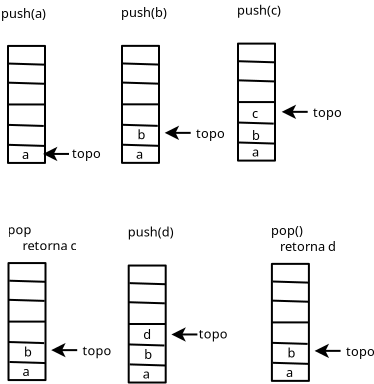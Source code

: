 <?xml version="1.0" encoding="UTF-8"?>
<dia:diagram xmlns:dia="http://www.lysator.liu.se/~alla/dia/">
  <dia:layer name="Background" visible="true">
    <dia:object type="Standard - Text" version="1" id="O0">
      <dia:attribute name="obj_pos">
        <dia:point val="1.8,1.7"/>
      </dia:attribute>
      <dia:attribute name="obj_bb">
        <dia:rectangle val="1.8,1.14;4.045,2.132"/>
      </dia:attribute>
      <dia:attribute name="text">
        <dia:composite type="text">
          <dia:attribute name="string">
            <dia:string>#push(a)#</dia:string>
          </dia:attribute>
          <dia:attribute name="font">
            <dia:font family="sans" style="0" name="Helvetica"/>
          </dia:attribute>
          <dia:attribute name="height">
            <dia:real val="0.8"/>
          </dia:attribute>
          <dia:attribute name="pos">
            <dia:point val="1.8,1.7"/>
          </dia:attribute>
          <dia:attribute name="color">
            <dia:color val="#000000"/>
          </dia:attribute>
          <dia:attribute name="alignment">
            <dia:enum val="0"/>
          </dia:attribute>
        </dia:composite>
      </dia:attribute>
      <dia:attribute name="valign">
        <dia:enum val="3"/>
      </dia:attribute>
    </dia:object>
    <dia:object type="Standard - Text" version="1" id="O1">
      <dia:attribute name="obj_pos">
        <dia:point val="2.85,8.75"/>
      </dia:attribute>
      <dia:attribute name="obj_bb">
        <dia:rectangle val="2.833,8.19;3.208,9.182"/>
      </dia:attribute>
      <dia:attribute name="text">
        <dia:composite type="text">
          <dia:attribute name="string">
            <dia:string>#a#</dia:string>
          </dia:attribute>
          <dia:attribute name="font">
            <dia:font family="sans" style="0" name="Helvetica"/>
          </dia:attribute>
          <dia:attribute name="height">
            <dia:real val="0.8"/>
          </dia:attribute>
          <dia:attribute name="pos">
            <dia:point val="2.85,8.75"/>
          </dia:attribute>
          <dia:attribute name="color">
            <dia:color val="#000000"/>
          </dia:attribute>
          <dia:attribute name="alignment">
            <dia:enum val="0"/>
          </dia:attribute>
        </dia:composite>
      </dia:attribute>
      <dia:attribute name="valign">
        <dia:enum val="3"/>
      </dia:attribute>
    </dia:object>
    <dia:object type="Standard - Box" version="0" id="O2">
      <dia:attribute name="obj_pos">
        <dia:point val="2.15,3.1"/>
      </dia:attribute>
      <dia:attribute name="obj_bb">
        <dia:rectangle val="2.1,3.05;4.05,9"/>
      </dia:attribute>
      <dia:attribute name="elem_corner">
        <dia:point val="2.15,3.1"/>
      </dia:attribute>
      <dia:attribute name="elem_width">
        <dia:real val="1.85"/>
      </dia:attribute>
      <dia:attribute name="elem_height">
        <dia:real val="5.85"/>
      </dia:attribute>
      <dia:attribute name="show_background">
        <dia:boolean val="false"/>
      </dia:attribute>
      <dia:attribute name="corner_radius">
        <dia:real val="1.175e-38"/>
      </dia:attribute>
    </dia:object>
    <dia:object type="Standard - Line" version="0" id="O3">
      <dia:attribute name="obj_pos">
        <dia:point val="2.2,8.045"/>
      </dia:attribute>
      <dia:attribute name="obj_bb">
        <dia:rectangle val="2.148,7.994;4.051,8.151"/>
      </dia:attribute>
      <dia:attribute name="conn_endpoints">
        <dia:point val="2.2,8.045"/>
        <dia:point val="4,8.1"/>
      </dia:attribute>
      <dia:attribute name="numcp">
        <dia:int val="1"/>
      </dia:attribute>
    </dia:object>
    <dia:object type="Standard - Line" version="0" id="O4">
      <dia:attribute name="obj_pos">
        <dia:point val="2.136,7.046"/>
      </dia:attribute>
      <dia:attribute name="obj_bb">
        <dia:rectangle val="2.085,6.995;3.988,7.153"/>
      </dia:attribute>
      <dia:attribute name="conn_endpoints">
        <dia:point val="2.136,7.046"/>
        <dia:point val="3.937,7.101"/>
      </dia:attribute>
      <dia:attribute name="numcp">
        <dia:int val="1"/>
      </dia:attribute>
    </dia:object>
    <dia:object type="Standard - Line" version="0" id="O5">
      <dia:attribute name="obj_pos">
        <dia:point val="2.15,6.025"/>
      </dia:attribute>
      <dia:attribute name="obj_bb">
        <dia:rectangle val="2.1,5.975;4.05,6.075"/>
      </dia:attribute>
      <dia:attribute name="conn_endpoints">
        <dia:point val="2.15,6.025"/>
        <dia:point val="4,6.025"/>
      </dia:attribute>
      <dia:attribute name="numcp">
        <dia:int val="1"/>
      </dia:attribute>
      <dia:connections>
        <dia:connection handle="0" to="O2" connection="3"/>
        <dia:connection handle="1" to="O2" connection="4"/>
      </dia:connections>
    </dia:object>
    <dia:object type="Standard - Line" version="0" id="O6">
      <dia:attribute name="obj_pos">
        <dia:point val="2.156,4.936"/>
      </dia:attribute>
      <dia:attribute name="obj_bb">
        <dia:rectangle val="2.105,4.885;4.008,5.043"/>
      </dia:attribute>
      <dia:attribute name="conn_endpoints">
        <dia:point val="2.156,4.936"/>
        <dia:point val="3.957,4.991"/>
      </dia:attribute>
      <dia:attribute name="numcp">
        <dia:int val="1"/>
      </dia:attribute>
    </dia:object>
    <dia:object type="Standard - Line" version="0" id="O7">
      <dia:attribute name="obj_pos">
        <dia:point val="2.191,3.981"/>
      </dia:attribute>
      <dia:attribute name="obj_bb">
        <dia:rectangle val="2.14,3.93;4.043,4.088"/>
      </dia:attribute>
      <dia:attribute name="conn_endpoints">
        <dia:point val="2.191,3.981"/>
        <dia:point val="3.992,4.036"/>
      </dia:attribute>
      <dia:attribute name="numcp">
        <dia:int val="1"/>
      </dia:attribute>
    </dia:object>
    <dia:object type="Standard - Text" version="1" id="O8">
      <dia:attribute name="obj_pos">
        <dia:point val="8.55,8.745"/>
      </dia:attribute>
      <dia:attribute name="obj_bb">
        <dia:rectangle val="8.55,8.203;8.908,9.143"/>
      </dia:attribute>
      <dia:attribute name="text">
        <dia:composite type="text">
          <dia:attribute name="string">
            <dia:string>#a#</dia:string>
          </dia:attribute>
          <dia:attribute name="font">
            <dia:font family="sans" style="0" name="Helvetica"/>
          </dia:attribute>
          <dia:attribute name="height">
            <dia:real val="0.8"/>
          </dia:attribute>
          <dia:attribute name="pos">
            <dia:point val="8.55,8.745"/>
          </dia:attribute>
          <dia:attribute name="color">
            <dia:color val="#000000"/>
          </dia:attribute>
          <dia:attribute name="alignment">
            <dia:enum val="0"/>
          </dia:attribute>
        </dia:composite>
      </dia:attribute>
      <dia:attribute name="valign">
        <dia:enum val="3"/>
      </dia:attribute>
    </dia:object>
    <dia:object type="Standard - Box" version="0" id="O9">
      <dia:attribute name="obj_pos">
        <dia:point val="7.85,3.095"/>
      </dia:attribute>
      <dia:attribute name="obj_bb">
        <dia:rectangle val="7.8,3.045;9.75,8.995"/>
      </dia:attribute>
      <dia:attribute name="elem_corner">
        <dia:point val="7.85,3.095"/>
      </dia:attribute>
      <dia:attribute name="elem_width">
        <dia:real val="1.85"/>
      </dia:attribute>
      <dia:attribute name="elem_height">
        <dia:real val="5.85"/>
      </dia:attribute>
      <dia:attribute name="show_background">
        <dia:boolean val="false"/>
      </dia:attribute>
      <dia:attribute name="corner_radius">
        <dia:real val="1.175e-38"/>
      </dia:attribute>
    </dia:object>
    <dia:object type="Standard - Line" version="0" id="O10">
      <dia:attribute name="obj_pos">
        <dia:point val="7.9,8.04"/>
      </dia:attribute>
      <dia:attribute name="obj_bb">
        <dia:rectangle val="7.848,7.989;9.751,8.146"/>
      </dia:attribute>
      <dia:attribute name="conn_endpoints">
        <dia:point val="7.9,8.04"/>
        <dia:point val="9.7,8.095"/>
      </dia:attribute>
      <dia:attribute name="numcp">
        <dia:int val="1"/>
      </dia:attribute>
    </dia:object>
    <dia:object type="Standard - Line" version="0" id="O11">
      <dia:attribute name="obj_pos">
        <dia:point val="7.836,7.041"/>
      </dia:attribute>
      <dia:attribute name="obj_bb">
        <dia:rectangle val="7.785,6.99;9.688,7.148"/>
      </dia:attribute>
      <dia:attribute name="conn_endpoints">
        <dia:point val="7.836,7.041"/>
        <dia:point val="9.637,7.096"/>
      </dia:attribute>
      <dia:attribute name="numcp">
        <dia:int val="1"/>
      </dia:attribute>
    </dia:object>
    <dia:object type="Standard - Line" version="0" id="O12">
      <dia:attribute name="obj_pos">
        <dia:point val="7.85,6.02"/>
      </dia:attribute>
      <dia:attribute name="obj_bb">
        <dia:rectangle val="7.8,5.97;9.75,6.07"/>
      </dia:attribute>
      <dia:attribute name="conn_endpoints">
        <dia:point val="7.85,6.02"/>
        <dia:point val="9.7,6.02"/>
      </dia:attribute>
      <dia:attribute name="numcp">
        <dia:int val="1"/>
      </dia:attribute>
      <dia:connections>
        <dia:connection handle="0" to="O9" connection="3"/>
        <dia:connection handle="1" to="O9" connection="4"/>
      </dia:connections>
    </dia:object>
    <dia:object type="Standard - Line" version="0" id="O13">
      <dia:attribute name="obj_pos">
        <dia:point val="7.856,4.931"/>
      </dia:attribute>
      <dia:attribute name="obj_bb">
        <dia:rectangle val="7.805,4.88;9.708,5.038"/>
      </dia:attribute>
      <dia:attribute name="conn_endpoints">
        <dia:point val="7.856,4.931"/>
        <dia:point val="9.657,4.986"/>
      </dia:attribute>
      <dia:attribute name="numcp">
        <dia:int val="1"/>
      </dia:attribute>
    </dia:object>
    <dia:object type="Standard - Line" version="0" id="O14">
      <dia:attribute name="obj_pos">
        <dia:point val="7.891,3.976"/>
      </dia:attribute>
      <dia:attribute name="obj_bb">
        <dia:rectangle val="7.84,3.925;9.743,4.083"/>
      </dia:attribute>
      <dia:attribute name="conn_endpoints">
        <dia:point val="7.891,3.976"/>
        <dia:point val="9.692,4.031"/>
      </dia:attribute>
      <dia:attribute name="numcp">
        <dia:int val="1"/>
      </dia:attribute>
    </dia:object>
    <dia:object type="Standard - Text" version="1" id="O15">
      <dia:attribute name="obj_pos">
        <dia:point val="7.8,1.65"/>
      </dia:attribute>
      <dia:attribute name="obj_bb">
        <dia:rectangle val="7.8,1.09;10.057,2.082"/>
      </dia:attribute>
      <dia:attribute name="text">
        <dia:composite type="text">
          <dia:attribute name="string">
            <dia:string>#push(b)#</dia:string>
          </dia:attribute>
          <dia:attribute name="font">
            <dia:font family="sans" style="0" name="Helvetica"/>
          </dia:attribute>
          <dia:attribute name="height">
            <dia:real val="0.8"/>
          </dia:attribute>
          <dia:attribute name="pos">
            <dia:point val="7.8,1.65"/>
          </dia:attribute>
          <dia:attribute name="color">
            <dia:color val="#000000"/>
          </dia:attribute>
          <dia:attribute name="alignment">
            <dia:enum val="0"/>
          </dia:attribute>
        </dia:composite>
      </dia:attribute>
      <dia:attribute name="valign">
        <dia:enum val="3"/>
      </dia:attribute>
    </dia:object>
    <dia:object type="Standard - Text" version="1" id="O16">
      <dia:attribute name="obj_pos">
        <dia:point val="5.35,8.7"/>
      </dia:attribute>
      <dia:attribute name="obj_bb">
        <dia:rectangle val="5.35,8.14;6.68,9.132"/>
      </dia:attribute>
      <dia:attribute name="text">
        <dia:composite type="text">
          <dia:attribute name="string">
            <dia:string>#topo#</dia:string>
          </dia:attribute>
          <dia:attribute name="font">
            <dia:font family="sans" style="0" name="Helvetica"/>
          </dia:attribute>
          <dia:attribute name="height">
            <dia:real val="0.8"/>
          </dia:attribute>
          <dia:attribute name="pos">
            <dia:point val="5.35,8.7"/>
          </dia:attribute>
          <dia:attribute name="color">
            <dia:color val="#000000"/>
          </dia:attribute>
          <dia:attribute name="alignment">
            <dia:enum val="0"/>
          </dia:attribute>
        </dia:composite>
      </dia:attribute>
      <dia:attribute name="valign">
        <dia:enum val="3"/>
      </dia:attribute>
    </dia:object>
    <dia:object type="Standard - Line" version="0" id="O17">
      <dia:attribute name="obj_pos">
        <dia:point val="5.2,8.5"/>
      </dia:attribute>
      <dia:attribute name="obj_bb">
        <dia:rectangle val="3.85,8;5.25,9"/>
      </dia:attribute>
      <dia:attribute name="conn_endpoints">
        <dia:point val="5.2,8.5"/>
        <dia:point val="3.9,8.5"/>
      </dia:attribute>
      <dia:attribute name="numcp">
        <dia:int val="1"/>
      </dia:attribute>
      <dia:attribute name="end_arrow">
        <dia:enum val="22"/>
      </dia:attribute>
      <dia:attribute name="end_arrow_length">
        <dia:real val="0.5"/>
      </dia:attribute>
      <dia:attribute name="end_arrow_width">
        <dia:real val="0.5"/>
      </dia:attribute>
    </dia:object>
    <dia:object type="Standard - Text" version="1" id="O18">
      <dia:attribute name="obj_pos">
        <dia:point val="14.35,8.633"/>
      </dia:attribute>
      <dia:attribute name="obj_bb">
        <dia:rectangle val="14.35,8.09;14.707,9.03"/>
      </dia:attribute>
      <dia:attribute name="text">
        <dia:composite type="text">
          <dia:attribute name="string">
            <dia:string>#a#</dia:string>
          </dia:attribute>
          <dia:attribute name="font">
            <dia:font family="sans" style="0" name="Helvetica"/>
          </dia:attribute>
          <dia:attribute name="height">
            <dia:real val="0.8"/>
          </dia:attribute>
          <dia:attribute name="pos">
            <dia:point val="14.35,8.633"/>
          </dia:attribute>
          <dia:attribute name="color">
            <dia:color val="#000000"/>
          </dia:attribute>
          <dia:attribute name="alignment">
            <dia:enum val="0"/>
          </dia:attribute>
        </dia:composite>
      </dia:attribute>
      <dia:attribute name="valign">
        <dia:enum val="3"/>
      </dia:attribute>
    </dia:object>
    <dia:object type="Standard - Box" version="0" id="O19">
      <dia:attribute name="obj_pos">
        <dia:point val="13.65,2.982"/>
      </dia:attribute>
      <dia:attribute name="obj_bb">
        <dia:rectangle val="13.6,2.933;15.55,8.883"/>
      </dia:attribute>
      <dia:attribute name="elem_corner">
        <dia:point val="13.65,2.982"/>
      </dia:attribute>
      <dia:attribute name="elem_width">
        <dia:real val="1.85"/>
      </dia:attribute>
      <dia:attribute name="elem_height">
        <dia:real val="5.85"/>
      </dia:attribute>
      <dia:attribute name="show_background">
        <dia:boolean val="false"/>
      </dia:attribute>
      <dia:attribute name="corner_radius">
        <dia:real val="1.175e-38"/>
      </dia:attribute>
    </dia:object>
    <dia:object type="Standard - Line" version="0" id="O20">
      <dia:attribute name="obj_pos">
        <dia:point val="13.7,7.928"/>
      </dia:attribute>
      <dia:attribute name="obj_bb">
        <dia:rectangle val="13.648,7.876;15.552,8.034"/>
      </dia:attribute>
      <dia:attribute name="conn_endpoints">
        <dia:point val="13.7,7.928"/>
        <dia:point val="15.5,7.982"/>
      </dia:attribute>
      <dia:attribute name="numcp">
        <dia:int val="1"/>
      </dia:attribute>
    </dia:object>
    <dia:object type="Standard - Line" version="0" id="O21">
      <dia:attribute name="obj_pos">
        <dia:point val="13.636,6.929"/>
      </dia:attribute>
      <dia:attribute name="obj_bb">
        <dia:rectangle val="13.585,6.878;15.488,7.035"/>
      </dia:attribute>
      <dia:attribute name="conn_endpoints">
        <dia:point val="13.636,6.929"/>
        <dia:point val="15.437,6.984"/>
      </dia:attribute>
      <dia:attribute name="numcp">
        <dia:int val="1"/>
      </dia:attribute>
    </dia:object>
    <dia:object type="Standard - Line" version="0" id="O22">
      <dia:attribute name="obj_pos">
        <dia:point val="13.65,5.907"/>
      </dia:attribute>
      <dia:attribute name="obj_bb">
        <dia:rectangle val="13.6,5.857;15.55,5.957"/>
      </dia:attribute>
      <dia:attribute name="conn_endpoints">
        <dia:point val="13.65,5.907"/>
        <dia:point val="15.5,5.907"/>
      </dia:attribute>
      <dia:attribute name="numcp">
        <dia:int val="1"/>
      </dia:attribute>
      <dia:connections>
        <dia:connection handle="0" to="O19" connection="3"/>
        <dia:connection handle="1" to="O19" connection="4"/>
      </dia:connections>
    </dia:object>
    <dia:object type="Standard - Line" version="0" id="O23">
      <dia:attribute name="obj_pos">
        <dia:point val="13.656,4.819"/>
      </dia:attribute>
      <dia:attribute name="obj_bb">
        <dia:rectangle val="13.605,4.768;15.508,4.925"/>
      </dia:attribute>
      <dia:attribute name="conn_endpoints">
        <dia:point val="13.656,4.819"/>
        <dia:point val="15.457,4.874"/>
      </dia:attribute>
      <dia:attribute name="numcp">
        <dia:int val="1"/>
      </dia:attribute>
    </dia:object>
    <dia:object type="Standard - Line" version="0" id="O24">
      <dia:attribute name="obj_pos">
        <dia:point val="13.691,3.864"/>
      </dia:attribute>
      <dia:attribute name="obj_bb">
        <dia:rectangle val="13.64,3.812;15.543,3.97"/>
      </dia:attribute>
      <dia:attribute name="conn_endpoints">
        <dia:point val="13.691,3.864"/>
        <dia:point val="15.492,3.919"/>
      </dia:attribute>
      <dia:attribute name="numcp">
        <dia:int val="1"/>
      </dia:attribute>
    </dia:object>
    <dia:object type="Standard - Text" version="1" id="O25">
      <dia:attribute name="obj_pos">
        <dia:point val="13.6,1.538"/>
      </dia:attribute>
      <dia:attribute name="obj_bb">
        <dia:rectangle val="13.6,0.978;15.807,1.969"/>
      </dia:attribute>
      <dia:attribute name="text">
        <dia:composite type="text">
          <dia:attribute name="string">
            <dia:string>#push(c)#</dia:string>
          </dia:attribute>
          <dia:attribute name="font">
            <dia:font family="sans" style="0" name="Helvetica"/>
          </dia:attribute>
          <dia:attribute name="height">
            <dia:real val="0.8"/>
          </dia:attribute>
          <dia:attribute name="pos">
            <dia:point val="13.6,1.538"/>
          </dia:attribute>
          <dia:attribute name="color">
            <dia:color val="#000000"/>
          </dia:attribute>
          <dia:attribute name="alignment">
            <dia:enum val="0"/>
          </dia:attribute>
        </dia:composite>
      </dia:attribute>
      <dia:attribute name="valign">
        <dia:enum val="3"/>
      </dia:attribute>
    </dia:object>
    <dia:object type="Standard - Text" version="1" id="O26">
      <dia:attribute name="obj_pos">
        <dia:point val="14.35,6.7"/>
      </dia:attribute>
      <dia:attribute name="obj_bb">
        <dia:rectangle val="14.333,6.14;14.67,7.132"/>
      </dia:attribute>
      <dia:attribute name="text">
        <dia:composite type="text">
          <dia:attribute name="string">
            <dia:string>#c#</dia:string>
          </dia:attribute>
          <dia:attribute name="font">
            <dia:font family="sans" style="0" name="Helvetica"/>
          </dia:attribute>
          <dia:attribute name="height">
            <dia:real val="0.8"/>
          </dia:attribute>
          <dia:attribute name="pos">
            <dia:point val="14.35,6.7"/>
          </dia:attribute>
          <dia:attribute name="color">
            <dia:color val="#000000"/>
          </dia:attribute>
          <dia:attribute name="alignment">
            <dia:enum val="0"/>
          </dia:attribute>
        </dia:composite>
      </dia:attribute>
      <dia:attribute name="valign">
        <dia:enum val="3"/>
      </dia:attribute>
    </dia:object>
    <dia:object type="Standard - Text" version="1" id="O27">
      <dia:attribute name="obj_pos">
        <dia:point val="14.35,7.8"/>
      </dia:attribute>
      <dia:attribute name="obj_bb">
        <dia:rectangle val="14.333,7.24;14.72,8.232"/>
      </dia:attribute>
      <dia:attribute name="text">
        <dia:composite type="text">
          <dia:attribute name="string">
            <dia:string>#b#</dia:string>
          </dia:attribute>
          <dia:attribute name="font">
            <dia:font family="sans" style="0" name="Helvetica"/>
          </dia:attribute>
          <dia:attribute name="height">
            <dia:real val="0.8"/>
          </dia:attribute>
          <dia:attribute name="pos">
            <dia:point val="14.35,7.8"/>
          </dia:attribute>
          <dia:attribute name="color">
            <dia:color val="#000000"/>
          </dia:attribute>
          <dia:attribute name="alignment">
            <dia:enum val="0"/>
          </dia:attribute>
        </dia:composite>
      </dia:attribute>
      <dia:attribute name="valign">
        <dia:enum val="3"/>
      </dia:attribute>
    </dia:object>
    <dia:object type="Standard - Text" version="1" id="O28">
      <dia:attribute name="obj_pos">
        <dia:point val="8.625,7.77"/>
      </dia:attribute>
      <dia:attribute name="obj_bb">
        <dia:rectangle val="8.608,7.21;8.995,8.202"/>
      </dia:attribute>
      <dia:attribute name="text">
        <dia:composite type="text">
          <dia:attribute name="string">
            <dia:string>#b#</dia:string>
          </dia:attribute>
          <dia:attribute name="font">
            <dia:font family="sans" style="0" name="Helvetica"/>
          </dia:attribute>
          <dia:attribute name="height">
            <dia:real val="0.8"/>
          </dia:attribute>
          <dia:attribute name="pos">
            <dia:point val="8.625,7.77"/>
          </dia:attribute>
          <dia:attribute name="color">
            <dia:color val="#000000"/>
          </dia:attribute>
          <dia:attribute name="alignment">
            <dia:enum val="0"/>
          </dia:attribute>
        </dia:composite>
      </dia:attribute>
      <dia:attribute name="valign">
        <dia:enum val="3"/>
      </dia:attribute>
    </dia:object>
    <dia:object type="Standard - Text" version="1" id="O29">
      <dia:attribute name="obj_pos">
        <dia:point val="11.55,7.7"/>
      </dia:attribute>
      <dia:attribute name="obj_bb">
        <dia:rectangle val="11.55,7.14;12.88,8.132"/>
      </dia:attribute>
      <dia:attribute name="text">
        <dia:composite type="text">
          <dia:attribute name="string">
            <dia:string>#topo#</dia:string>
          </dia:attribute>
          <dia:attribute name="font">
            <dia:font family="sans" style="0" name="Helvetica"/>
          </dia:attribute>
          <dia:attribute name="height">
            <dia:real val="0.8"/>
          </dia:attribute>
          <dia:attribute name="pos">
            <dia:point val="11.55,7.7"/>
          </dia:attribute>
          <dia:attribute name="color">
            <dia:color val="#000000"/>
          </dia:attribute>
          <dia:attribute name="alignment">
            <dia:enum val="0"/>
          </dia:attribute>
        </dia:composite>
      </dia:attribute>
      <dia:attribute name="valign">
        <dia:enum val="3"/>
      </dia:attribute>
    </dia:object>
    <dia:object type="Standard - Line" version="0" id="O30">
      <dia:attribute name="obj_pos">
        <dia:point val="11.285,7.445"/>
      </dia:attribute>
      <dia:attribute name="obj_bb">
        <dia:rectangle val="9.935,6.945;11.335,7.945"/>
      </dia:attribute>
      <dia:attribute name="conn_endpoints">
        <dia:point val="11.285,7.445"/>
        <dia:point val="9.985,7.445"/>
      </dia:attribute>
      <dia:attribute name="numcp">
        <dia:int val="1"/>
      </dia:attribute>
      <dia:attribute name="end_arrow">
        <dia:enum val="22"/>
      </dia:attribute>
      <dia:attribute name="end_arrow_length">
        <dia:real val="0.5"/>
      </dia:attribute>
      <dia:attribute name="end_arrow_width">
        <dia:real val="0.5"/>
      </dia:attribute>
    </dia:object>
    <dia:object type="Standard - Text" version="1" id="O31">
      <dia:attribute name="obj_pos">
        <dia:point val="17.4,6.65"/>
      </dia:attribute>
      <dia:attribute name="obj_bb">
        <dia:rectangle val="17.4,6.09;18.73,7.082"/>
      </dia:attribute>
      <dia:attribute name="text">
        <dia:composite type="text">
          <dia:attribute name="string">
            <dia:string>#topo#</dia:string>
          </dia:attribute>
          <dia:attribute name="font">
            <dia:font family="sans" style="0" name="Helvetica"/>
          </dia:attribute>
          <dia:attribute name="height">
            <dia:real val="0.8"/>
          </dia:attribute>
          <dia:attribute name="pos">
            <dia:point val="17.4,6.65"/>
          </dia:attribute>
          <dia:attribute name="color">
            <dia:color val="#000000"/>
          </dia:attribute>
          <dia:attribute name="alignment">
            <dia:enum val="0"/>
          </dia:attribute>
        </dia:composite>
      </dia:attribute>
      <dia:attribute name="valign">
        <dia:enum val="3"/>
      </dia:attribute>
    </dia:object>
    <dia:object type="Standard - Line" version="0" id="O32">
      <dia:attribute name="obj_pos">
        <dia:point val="17.135,6.395"/>
      </dia:attribute>
      <dia:attribute name="obj_bb">
        <dia:rectangle val="15.785,5.895;17.185,6.895"/>
      </dia:attribute>
      <dia:attribute name="conn_endpoints">
        <dia:point val="17.135,6.395"/>
        <dia:point val="15.835,6.395"/>
      </dia:attribute>
      <dia:attribute name="numcp">
        <dia:int val="1"/>
      </dia:attribute>
      <dia:attribute name="end_arrow">
        <dia:enum val="22"/>
      </dia:attribute>
      <dia:attribute name="end_arrow_length">
        <dia:real val="0.5"/>
      </dia:attribute>
      <dia:attribute name="end_arrow_width">
        <dia:real val="0.5"/>
      </dia:attribute>
    </dia:object>
    <dia:object type="Standard - Text" version="1" id="O33">
      <dia:attribute name="obj_pos">
        <dia:point val="2.875,19.608"/>
      </dia:attribute>
      <dia:attribute name="obj_bb">
        <dia:rectangle val="2.875,19.065;3.232,20.005"/>
      </dia:attribute>
      <dia:attribute name="text">
        <dia:composite type="text">
          <dia:attribute name="string">
            <dia:string>#a#</dia:string>
          </dia:attribute>
          <dia:attribute name="font">
            <dia:font family="sans" style="0" name="Helvetica"/>
          </dia:attribute>
          <dia:attribute name="height">
            <dia:real val="0.8"/>
          </dia:attribute>
          <dia:attribute name="pos">
            <dia:point val="2.875,19.608"/>
          </dia:attribute>
          <dia:attribute name="color">
            <dia:color val="#000000"/>
          </dia:attribute>
          <dia:attribute name="alignment">
            <dia:enum val="0"/>
          </dia:attribute>
        </dia:composite>
      </dia:attribute>
      <dia:attribute name="valign">
        <dia:enum val="3"/>
      </dia:attribute>
    </dia:object>
    <dia:object type="Standard - Box" version="0" id="O34">
      <dia:attribute name="obj_pos">
        <dia:point val="2.175,13.957"/>
      </dia:attribute>
      <dia:attribute name="obj_bb">
        <dia:rectangle val="2.125,13.908;4.075,19.858"/>
      </dia:attribute>
      <dia:attribute name="elem_corner">
        <dia:point val="2.175,13.957"/>
      </dia:attribute>
      <dia:attribute name="elem_width">
        <dia:real val="1.85"/>
      </dia:attribute>
      <dia:attribute name="elem_height">
        <dia:real val="5.85"/>
      </dia:attribute>
      <dia:attribute name="show_background">
        <dia:boolean val="false"/>
      </dia:attribute>
      <dia:attribute name="corner_radius">
        <dia:real val="1.175e-38"/>
      </dia:attribute>
    </dia:object>
    <dia:object type="Standard - Line" version="0" id="O35">
      <dia:attribute name="obj_pos">
        <dia:point val="2.225,18.903"/>
      </dia:attribute>
      <dia:attribute name="obj_bb">
        <dia:rectangle val="2.173,18.852;4.076,19.009"/>
      </dia:attribute>
      <dia:attribute name="conn_endpoints">
        <dia:point val="2.225,18.903"/>
        <dia:point val="4.025,18.957"/>
      </dia:attribute>
      <dia:attribute name="numcp">
        <dia:int val="1"/>
      </dia:attribute>
    </dia:object>
    <dia:object type="Standard - Line" version="0" id="O36">
      <dia:attribute name="obj_pos">
        <dia:point val="2.161,17.904"/>
      </dia:attribute>
      <dia:attribute name="obj_bb">
        <dia:rectangle val="2.11,17.852;4.013,18.01"/>
      </dia:attribute>
      <dia:attribute name="conn_endpoints">
        <dia:point val="2.161,17.904"/>
        <dia:point val="3.962,17.959"/>
      </dia:attribute>
      <dia:attribute name="numcp">
        <dia:int val="1"/>
      </dia:attribute>
    </dia:object>
    <dia:object type="Standard - Line" version="0" id="O37">
      <dia:attribute name="obj_pos">
        <dia:point val="2.175,16.883"/>
      </dia:attribute>
      <dia:attribute name="obj_bb">
        <dia:rectangle val="2.125,16.832;4.075,16.933"/>
      </dia:attribute>
      <dia:attribute name="conn_endpoints">
        <dia:point val="2.175,16.883"/>
        <dia:point val="4.025,16.883"/>
      </dia:attribute>
      <dia:attribute name="numcp">
        <dia:int val="1"/>
      </dia:attribute>
      <dia:connections>
        <dia:connection handle="0" to="O34" connection="3"/>
        <dia:connection handle="1" to="O34" connection="4"/>
      </dia:connections>
    </dia:object>
    <dia:object type="Standard - Line" version="0" id="O38">
      <dia:attribute name="obj_pos">
        <dia:point val="2.181,15.794"/>
      </dia:attribute>
      <dia:attribute name="obj_bb">
        <dia:rectangle val="2.13,15.742;4.033,15.9"/>
      </dia:attribute>
      <dia:attribute name="conn_endpoints">
        <dia:point val="2.181,15.794"/>
        <dia:point val="3.982,15.848"/>
      </dia:attribute>
      <dia:attribute name="numcp">
        <dia:int val="1"/>
      </dia:attribute>
    </dia:object>
    <dia:object type="Standard - Line" version="0" id="O39">
      <dia:attribute name="obj_pos">
        <dia:point val="2.216,14.839"/>
      </dia:attribute>
      <dia:attribute name="obj_bb">
        <dia:rectangle val="2.165,14.787;4.068,14.945"/>
      </dia:attribute>
      <dia:attribute name="conn_endpoints">
        <dia:point val="2.216,14.839"/>
        <dia:point val="4.017,14.893"/>
      </dia:attribute>
      <dia:attribute name="numcp">
        <dia:int val="1"/>
      </dia:attribute>
    </dia:object>
    <dia:object type="Standard - Text" version="1" id="O40">
      <dia:attribute name="obj_pos">
        <dia:point val="2.125,12.512"/>
      </dia:attribute>
      <dia:attribute name="obj_bb">
        <dia:rectangle val="2.125,11.953;5.702,13.744"/>
      </dia:attribute>
      <dia:attribute name="text">
        <dia:composite type="text">
          <dia:attribute name="string">
            <dia:string>#pop
     retorna c#</dia:string>
          </dia:attribute>
          <dia:attribute name="font">
            <dia:font family="sans" style="0" name="Helvetica"/>
          </dia:attribute>
          <dia:attribute name="height">
            <dia:real val="0.8"/>
          </dia:attribute>
          <dia:attribute name="pos">
            <dia:point val="2.125,12.512"/>
          </dia:attribute>
          <dia:attribute name="color">
            <dia:color val="#000000"/>
          </dia:attribute>
          <dia:attribute name="alignment">
            <dia:enum val="0"/>
          </dia:attribute>
        </dia:composite>
      </dia:attribute>
      <dia:attribute name="valign">
        <dia:enum val="3"/>
      </dia:attribute>
    </dia:object>
    <dia:object type="Standard - Text" version="1" id="O41">
      <dia:attribute name="obj_pos">
        <dia:point val="2.95,18.633"/>
      </dia:attribute>
      <dia:attribute name="obj_bb">
        <dia:rectangle val="2.95,18.09;3.32,19.03"/>
      </dia:attribute>
      <dia:attribute name="text">
        <dia:composite type="text">
          <dia:attribute name="string">
            <dia:string>#b#</dia:string>
          </dia:attribute>
          <dia:attribute name="font">
            <dia:font family="sans" style="0" name="Helvetica"/>
          </dia:attribute>
          <dia:attribute name="height">
            <dia:real val="0.8"/>
          </dia:attribute>
          <dia:attribute name="pos">
            <dia:point val="2.95,18.633"/>
          </dia:attribute>
          <dia:attribute name="color">
            <dia:color val="#000000"/>
          </dia:attribute>
          <dia:attribute name="alignment">
            <dia:enum val="0"/>
          </dia:attribute>
        </dia:composite>
      </dia:attribute>
      <dia:attribute name="valign">
        <dia:enum val="3"/>
      </dia:attribute>
    </dia:object>
    <dia:object type="Standard - Text" version="1" id="O42">
      <dia:attribute name="obj_pos">
        <dia:point val="5.875,18.562"/>
      </dia:attribute>
      <dia:attribute name="obj_bb">
        <dia:rectangle val="5.875,18.02;7.188,18.96"/>
      </dia:attribute>
      <dia:attribute name="text">
        <dia:composite type="text">
          <dia:attribute name="string">
            <dia:string>#topo#</dia:string>
          </dia:attribute>
          <dia:attribute name="font">
            <dia:font family="sans" style="0" name="Helvetica"/>
          </dia:attribute>
          <dia:attribute name="height">
            <dia:real val="0.8"/>
          </dia:attribute>
          <dia:attribute name="pos">
            <dia:point val="5.875,18.562"/>
          </dia:attribute>
          <dia:attribute name="color">
            <dia:color val="#000000"/>
          </dia:attribute>
          <dia:attribute name="alignment">
            <dia:enum val="0"/>
          </dia:attribute>
        </dia:composite>
      </dia:attribute>
      <dia:attribute name="valign">
        <dia:enum val="3"/>
      </dia:attribute>
    </dia:object>
    <dia:object type="Standard - Line" version="0" id="O43">
      <dia:attribute name="obj_pos">
        <dia:point val="5.61,18.308"/>
      </dia:attribute>
      <dia:attribute name="obj_bb">
        <dia:rectangle val="4.26,17.808;5.66,18.808"/>
      </dia:attribute>
      <dia:attribute name="conn_endpoints">
        <dia:point val="5.61,18.308"/>
        <dia:point val="4.31,18.308"/>
      </dia:attribute>
      <dia:attribute name="numcp">
        <dia:int val="1"/>
      </dia:attribute>
      <dia:attribute name="end_arrow">
        <dia:enum val="22"/>
      </dia:attribute>
      <dia:attribute name="end_arrow_length">
        <dia:real val="0.5"/>
      </dia:attribute>
      <dia:attribute name="end_arrow_width">
        <dia:real val="0.5"/>
      </dia:attribute>
    </dia:object>
    <dia:object type="Standard - Text" version="1" id="O44">
      <dia:attribute name="obj_pos">
        <dia:point val="8.885,19.727"/>
      </dia:attribute>
      <dia:attribute name="obj_bb">
        <dia:rectangle val="8.885,19.185;9.242,20.125"/>
      </dia:attribute>
      <dia:attribute name="text">
        <dia:composite type="text">
          <dia:attribute name="string">
            <dia:string>#a#</dia:string>
          </dia:attribute>
          <dia:attribute name="font">
            <dia:font family="sans" style="0" name="Helvetica"/>
          </dia:attribute>
          <dia:attribute name="height">
            <dia:real val="0.8"/>
          </dia:attribute>
          <dia:attribute name="pos">
            <dia:point val="8.885,19.727"/>
          </dia:attribute>
          <dia:attribute name="color">
            <dia:color val="#000000"/>
          </dia:attribute>
          <dia:attribute name="alignment">
            <dia:enum val="0"/>
          </dia:attribute>
        </dia:composite>
      </dia:attribute>
      <dia:attribute name="valign">
        <dia:enum val="3"/>
      </dia:attribute>
    </dia:object>
    <dia:object type="Standard - Box" version="0" id="O45">
      <dia:attribute name="obj_pos">
        <dia:point val="8.185,14.078"/>
      </dia:attribute>
      <dia:attribute name="obj_bb">
        <dia:rectangle val="8.135,14.027;10.085,19.977"/>
      </dia:attribute>
      <dia:attribute name="elem_corner">
        <dia:point val="8.185,14.078"/>
      </dia:attribute>
      <dia:attribute name="elem_width">
        <dia:real val="1.85"/>
      </dia:attribute>
      <dia:attribute name="elem_height">
        <dia:real val="5.85"/>
      </dia:attribute>
      <dia:attribute name="show_background">
        <dia:boolean val="false"/>
      </dia:attribute>
      <dia:attribute name="corner_radius">
        <dia:real val="1.175e-38"/>
      </dia:attribute>
    </dia:object>
    <dia:object type="Standard - Line" version="0" id="O46">
      <dia:attribute name="obj_pos">
        <dia:point val="8.235,19.023"/>
      </dia:attribute>
      <dia:attribute name="obj_bb">
        <dia:rectangle val="8.183,18.971;10.086,19.129"/>
      </dia:attribute>
      <dia:attribute name="conn_endpoints">
        <dia:point val="8.235,19.023"/>
        <dia:point val="10.035,19.078"/>
      </dia:attribute>
      <dia:attribute name="numcp">
        <dia:int val="1"/>
      </dia:attribute>
    </dia:object>
    <dia:object type="Standard - Line" version="0" id="O47">
      <dia:attribute name="obj_pos">
        <dia:point val="8.171,18.024"/>
      </dia:attribute>
      <dia:attribute name="obj_bb">
        <dia:rectangle val="8.12,17.973;10.023,18.13"/>
      </dia:attribute>
      <dia:attribute name="conn_endpoints">
        <dia:point val="8.171,18.024"/>
        <dia:point val="9.972,18.078"/>
      </dia:attribute>
      <dia:attribute name="numcp">
        <dia:int val="1"/>
      </dia:attribute>
    </dia:object>
    <dia:object type="Standard - Line" version="0" id="O48">
      <dia:attribute name="obj_pos">
        <dia:point val="8.185,17.003"/>
      </dia:attribute>
      <dia:attribute name="obj_bb">
        <dia:rectangle val="8.135,16.953;10.085,17.052"/>
      </dia:attribute>
      <dia:attribute name="conn_endpoints">
        <dia:point val="8.185,17.003"/>
        <dia:point val="10.035,17.003"/>
      </dia:attribute>
      <dia:attribute name="numcp">
        <dia:int val="1"/>
      </dia:attribute>
      <dia:connections>
        <dia:connection handle="0" to="O45" connection="3"/>
        <dia:connection handle="1" to="O45" connection="4"/>
      </dia:connections>
    </dia:object>
    <dia:object type="Standard - Line" version="0" id="O49">
      <dia:attribute name="obj_pos">
        <dia:point val="8.191,15.914"/>
      </dia:attribute>
      <dia:attribute name="obj_bb">
        <dia:rectangle val="8.14,15.863;10.043,16.02"/>
      </dia:attribute>
      <dia:attribute name="conn_endpoints">
        <dia:point val="8.191,15.914"/>
        <dia:point val="9.992,15.969"/>
      </dia:attribute>
      <dia:attribute name="numcp">
        <dia:int val="1"/>
      </dia:attribute>
    </dia:object>
    <dia:object type="Standard - Line" version="0" id="O50">
      <dia:attribute name="obj_pos">
        <dia:point val="8.226,14.959"/>
      </dia:attribute>
      <dia:attribute name="obj_bb">
        <dia:rectangle val="8.175,14.908;10.078,15.065"/>
      </dia:attribute>
      <dia:attribute name="conn_endpoints">
        <dia:point val="8.226,14.959"/>
        <dia:point val="10.027,15.014"/>
      </dia:attribute>
      <dia:attribute name="numcp">
        <dia:int val="1"/>
      </dia:attribute>
    </dia:object>
    <dia:object type="Standard - Text" version="1" id="O51">
      <dia:attribute name="obj_pos">
        <dia:point val="8.135,12.633"/>
      </dia:attribute>
      <dia:attribute name="obj_bb">
        <dia:rectangle val="8.135,12.073;10.392,13.064"/>
      </dia:attribute>
      <dia:attribute name="text">
        <dia:composite type="text">
          <dia:attribute name="string">
            <dia:string>#push(d)#</dia:string>
          </dia:attribute>
          <dia:attribute name="font">
            <dia:font family="sans" style="0" name="Helvetica"/>
          </dia:attribute>
          <dia:attribute name="height">
            <dia:real val="0.8"/>
          </dia:attribute>
          <dia:attribute name="pos">
            <dia:point val="8.135,12.633"/>
          </dia:attribute>
          <dia:attribute name="color">
            <dia:color val="#000000"/>
          </dia:attribute>
          <dia:attribute name="alignment">
            <dia:enum val="0"/>
          </dia:attribute>
        </dia:composite>
      </dia:attribute>
      <dia:attribute name="valign">
        <dia:enum val="3"/>
      </dia:attribute>
    </dia:object>
    <dia:object type="Standard - Text" version="1" id="O52">
      <dia:attribute name="obj_pos">
        <dia:point val="8.96,18.753"/>
      </dia:attribute>
      <dia:attribute name="obj_bb">
        <dia:rectangle val="8.96,18.21;9.33,19.15"/>
      </dia:attribute>
      <dia:attribute name="text">
        <dia:composite type="text">
          <dia:attribute name="string">
            <dia:string>#b#</dia:string>
          </dia:attribute>
          <dia:attribute name="font">
            <dia:font family="sans" style="0" name="Helvetica"/>
          </dia:attribute>
          <dia:attribute name="height">
            <dia:real val="0.8"/>
          </dia:attribute>
          <dia:attribute name="pos">
            <dia:point val="8.96,18.753"/>
          </dia:attribute>
          <dia:attribute name="color">
            <dia:color val="#000000"/>
          </dia:attribute>
          <dia:attribute name="alignment">
            <dia:enum val="0"/>
          </dia:attribute>
        </dia:composite>
      </dia:attribute>
      <dia:attribute name="valign">
        <dia:enum val="3"/>
      </dia:attribute>
    </dia:object>
    <dia:object type="Standard - Text" version="1" id="O53">
      <dia:attribute name="obj_pos">
        <dia:point val="11.685,17.733"/>
      </dia:attribute>
      <dia:attribute name="obj_bb">
        <dia:rectangle val="11.685,17.173;13.015,18.164"/>
      </dia:attribute>
      <dia:attribute name="text">
        <dia:composite type="text">
          <dia:attribute name="string">
            <dia:string>#topo#</dia:string>
          </dia:attribute>
          <dia:attribute name="font">
            <dia:font family="sans" style="0" name="Helvetica"/>
          </dia:attribute>
          <dia:attribute name="height">
            <dia:real val="0.8"/>
          </dia:attribute>
          <dia:attribute name="pos">
            <dia:point val="11.685,17.733"/>
          </dia:attribute>
          <dia:attribute name="color">
            <dia:color val="#000000"/>
          </dia:attribute>
          <dia:attribute name="alignment">
            <dia:enum val="0"/>
          </dia:attribute>
        </dia:composite>
      </dia:attribute>
      <dia:attribute name="valign">
        <dia:enum val="3"/>
      </dia:attribute>
    </dia:object>
    <dia:object type="Standard - Line" version="0" id="O54">
      <dia:attribute name="obj_pos">
        <dia:point val="11.62,17.527"/>
      </dia:attribute>
      <dia:attribute name="obj_bb">
        <dia:rectangle val="10.27,17.027;11.67,18.027"/>
      </dia:attribute>
      <dia:attribute name="conn_endpoints">
        <dia:point val="11.62,17.527"/>
        <dia:point val="10.32,17.527"/>
      </dia:attribute>
      <dia:attribute name="numcp">
        <dia:int val="1"/>
      </dia:attribute>
      <dia:attribute name="end_arrow">
        <dia:enum val="22"/>
      </dia:attribute>
      <dia:attribute name="end_arrow_length">
        <dia:real val="0.5"/>
      </dia:attribute>
      <dia:attribute name="end_arrow_width">
        <dia:real val="0.5"/>
      </dia:attribute>
    </dia:object>
    <dia:object type="Standard - Text" version="1" id="O55">
      <dia:attribute name="obj_pos">
        <dia:point val="8.91,17.753"/>
      </dia:attribute>
      <dia:attribute name="obj_bb">
        <dia:rectangle val="8.893,17.193;9.28,18.184"/>
      </dia:attribute>
      <dia:attribute name="text">
        <dia:composite type="text">
          <dia:attribute name="string">
            <dia:string>#d#</dia:string>
          </dia:attribute>
          <dia:attribute name="font">
            <dia:font family="sans" style="0" name="Helvetica"/>
          </dia:attribute>
          <dia:attribute name="height">
            <dia:real val="0.8"/>
          </dia:attribute>
          <dia:attribute name="pos">
            <dia:point val="8.91,17.753"/>
          </dia:attribute>
          <dia:attribute name="color">
            <dia:color val="#000000"/>
          </dia:attribute>
          <dia:attribute name="alignment">
            <dia:enum val="0"/>
          </dia:attribute>
        </dia:composite>
      </dia:attribute>
      <dia:attribute name="valign">
        <dia:enum val="3"/>
      </dia:attribute>
    </dia:object>
    <dia:object type="Standard - Text" version="1" id="O56">
      <dia:attribute name="obj_pos">
        <dia:point val="16.045,19.648"/>
      </dia:attribute>
      <dia:attribute name="obj_bb">
        <dia:rectangle val="16.045,19.105;16.402,20.045"/>
      </dia:attribute>
      <dia:attribute name="text">
        <dia:composite type="text">
          <dia:attribute name="string">
            <dia:string>#a#</dia:string>
          </dia:attribute>
          <dia:attribute name="font">
            <dia:font family="sans" style="0" name="Helvetica"/>
          </dia:attribute>
          <dia:attribute name="height">
            <dia:real val="0.8"/>
          </dia:attribute>
          <dia:attribute name="pos">
            <dia:point val="16.045,19.648"/>
          </dia:attribute>
          <dia:attribute name="color">
            <dia:color val="#000000"/>
          </dia:attribute>
          <dia:attribute name="alignment">
            <dia:enum val="0"/>
          </dia:attribute>
        </dia:composite>
      </dia:attribute>
      <dia:attribute name="valign">
        <dia:enum val="3"/>
      </dia:attribute>
    </dia:object>
    <dia:object type="Standard - Box" version="0" id="O57">
      <dia:attribute name="obj_pos">
        <dia:point val="15.345,13.998"/>
      </dia:attribute>
      <dia:attribute name="obj_bb">
        <dia:rectangle val="15.295,13.947;17.245,19.898"/>
      </dia:attribute>
      <dia:attribute name="elem_corner">
        <dia:point val="15.345,13.998"/>
      </dia:attribute>
      <dia:attribute name="elem_width">
        <dia:real val="1.85"/>
      </dia:attribute>
      <dia:attribute name="elem_height">
        <dia:real val="5.85"/>
      </dia:attribute>
      <dia:attribute name="show_background">
        <dia:boolean val="false"/>
      </dia:attribute>
      <dia:attribute name="corner_radius">
        <dia:real val="1.175e-38"/>
      </dia:attribute>
    </dia:object>
    <dia:object type="Standard - Line" version="0" id="O58">
      <dia:attribute name="obj_pos">
        <dia:point val="15.395,18.943"/>
      </dia:attribute>
      <dia:attribute name="obj_bb">
        <dia:rectangle val="15.343,18.892;17.247,19.049"/>
      </dia:attribute>
      <dia:attribute name="conn_endpoints">
        <dia:point val="15.395,18.943"/>
        <dia:point val="17.195,18.997"/>
      </dia:attribute>
      <dia:attribute name="numcp">
        <dia:int val="1"/>
      </dia:attribute>
    </dia:object>
    <dia:object type="Standard - Line" version="0" id="O59">
      <dia:attribute name="obj_pos">
        <dia:point val="15.332,17.944"/>
      </dia:attribute>
      <dia:attribute name="obj_bb">
        <dia:rectangle val="15.28,17.892;17.183,18.05"/>
      </dia:attribute>
      <dia:attribute name="conn_endpoints">
        <dia:point val="15.332,17.944"/>
        <dia:point val="17.132,17.998"/>
      </dia:attribute>
      <dia:attribute name="numcp">
        <dia:int val="1"/>
      </dia:attribute>
    </dia:object>
    <dia:object type="Standard - Line" version="0" id="O60">
      <dia:attribute name="obj_pos">
        <dia:point val="15.345,16.922"/>
      </dia:attribute>
      <dia:attribute name="obj_bb">
        <dia:rectangle val="15.295,16.872;17.245,16.973"/>
      </dia:attribute>
      <dia:attribute name="conn_endpoints">
        <dia:point val="15.345,16.922"/>
        <dia:point val="17.195,16.922"/>
      </dia:attribute>
      <dia:attribute name="numcp">
        <dia:int val="1"/>
      </dia:attribute>
      <dia:connections>
        <dia:connection handle="0" to="O57" connection="3"/>
        <dia:connection handle="1" to="O57" connection="4"/>
      </dia:connections>
    </dia:object>
    <dia:object type="Standard - Line" version="0" id="O61">
      <dia:attribute name="obj_pos">
        <dia:point val="15.351,15.834"/>
      </dia:attribute>
      <dia:attribute name="obj_bb">
        <dia:rectangle val="15.3,15.783;17.203,15.94"/>
      </dia:attribute>
      <dia:attribute name="conn_endpoints">
        <dia:point val="15.351,15.834"/>
        <dia:point val="17.152,15.889"/>
      </dia:attribute>
      <dia:attribute name="numcp">
        <dia:int val="1"/>
      </dia:attribute>
    </dia:object>
    <dia:object type="Standard - Line" version="0" id="O62">
      <dia:attribute name="obj_pos">
        <dia:point val="15.386,14.879"/>
      </dia:attribute>
      <dia:attribute name="obj_bb">
        <dia:rectangle val="15.335,14.828;17.238,14.985"/>
      </dia:attribute>
      <dia:attribute name="conn_endpoints">
        <dia:point val="15.386,14.879"/>
        <dia:point val="17.187,14.934"/>
      </dia:attribute>
      <dia:attribute name="numcp">
        <dia:int val="1"/>
      </dia:attribute>
    </dia:object>
    <dia:object type="Standard - Text" version="1" id="O63">
      <dia:attribute name="obj_pos">
        <dia:point val="15.295,12.553"/>
      </dia:attribute>
      <dia:attribute name="obj_bb">
        <dia:rectangle val="15.295,11.993;18.552,13.784"/>
      </dia:attribute>
      <dia:attribute name="text">
        <dia:composite type="text">
          <dia:attribute name="string">
            <dia:string>#pop()
   retorna d#</dia:string>
          </dia:attribute>
          <dia:attribute name="font">
            <dia:font family="sans" style="0" name="Helvetica"/>
          </dia:attribute>
          <dia:attribute name="height">
            <dia:real val="0.8"/>
          </dia:attribute>
          <dia:attribute name="pos">
            <dia:point val="15.295,12.553"/>
          </dia:attribute>
          <dia:attribute name="color">
            <dia:color val="#000000"/>
          </dia:attribute>
          <dia:attribute name="alignment">
            <dia:enum val="0"/>
          </dia:attribute>
        </dia:composite>
      </dia:attribute>
      <dia:attribute name="valign">
        <dia:enum val="3"/>
      </dia:attribute>
    </dia:object>
    <dia:object type="Standard - Text" version="1" id="O64">
      <dia:attribute name="obj_pos">
        <dia:point val="16.12,18.672"/>
      </dia:attribute>
      <dia:attribute name="obj_bb">
        <dia:rectangle val="16.12,18.13;16.49,19.07"/>
      </dia:attribute>
      <dia:attribute name="text">
        <dia:composite type="text">
          <dia:attribute name="string">
            <dia:string>#b#</dia:string>
          </dia:attribute>
          <dia:attribute name="font">
            <dia:font family="sans" style="0" name="Helvetica"/>
          </dia:attribute>
          <dia:attribute name="height">
            <dia:real val="0.8"/>
          </dia:attribute>
          <dia:attribute name="pos">
            <dia:point val="16.12,18.672"/>
          </dia:attribute>
          <dia:attribute name="color">
            <dia:color val="#000000"/>
          </dia:attribute>
          <dia:attribute name="alignment">
            <dia:enum val="0"/>
          </dia:attribute>
        </dia:composite>
      </dia:attribute>
      <dia:attribute name="valign">
        <dia:enum val="3"/>
      </dia:attribute>
    </dia:object>
    <dia:object type="Standard - Text" version="1" id="O65">
      <dia:attribute name="obj_pos">
        <dia:point val="19.045,18.602"/>
      </dia:attribute>
      <dia:attribute name="obj_bb">
        <dia:rectangle val="19.045,18.06;20.358,19"/>
      </dia:attribute>
      <dia:attribute name="text">
        <dia:composite type="text">
          <dia:attribute name="string">
            <dia:string>#topo#</dia:string>
          </dia:attribute>
          <dia:attribute name="font">
            <dia:font family="sans" style="0" name="Helvetica"/>
          </dia:attribute>
          <dia:attribute name="height">
            <dia:real val="0.8"/>
          </dia:attribute>
          <dia:attribute name="pos">
            <dia:point val="19.045,18.602"/>
          </dia:attribute>
          <dia:attribute name="color">
            <dia:color val="#000000"/>
          </dia:attribute>
          <dia:attribute name="alignment">
            <dia:enum val="0"/>
          </dia:attribute>
        </dia:composite>
      </dia:attribute>
      <dia:attribute name="valign">
        <dia:enum val="3"/>
      </dia:attribute>
    </dia:object>
    <dia:object type="Standard - Line" version="0" id="O66">
      <dia:attribute name="obj_pos">
        <dia:point val="18.78,18.348"/>
      </dia:attribute>
      <dia:attribute name="obj_bb">
        <dia:rectangle val="17.43,17.848;18.83,18.848"/>
      </dia:attribute>
      <dia:attribute name="conn_endpoints">
        <dia:point val="18.78,18.348"/>
        <dia:point val="17.48,18.348"/>
      </dia:attribute>
      <dia:attribute name="numcp">
        <dia:int val="1"/>
      </dia:attribute>
      <dia:attribute name="end_arrow">
        <dia:enum val="22"/>
      </dia:attribute>
      <dia:attribute name="end_arrow_length">
        <dia:real val="0.5"/>
      </dia:attribute>
      <dia:attribute name="end_arrow_width">
        <dia:real val="0.5"/>
      </dia:attribute>
    </dia:object>
  </dia:layer>
</dia:diagram>
